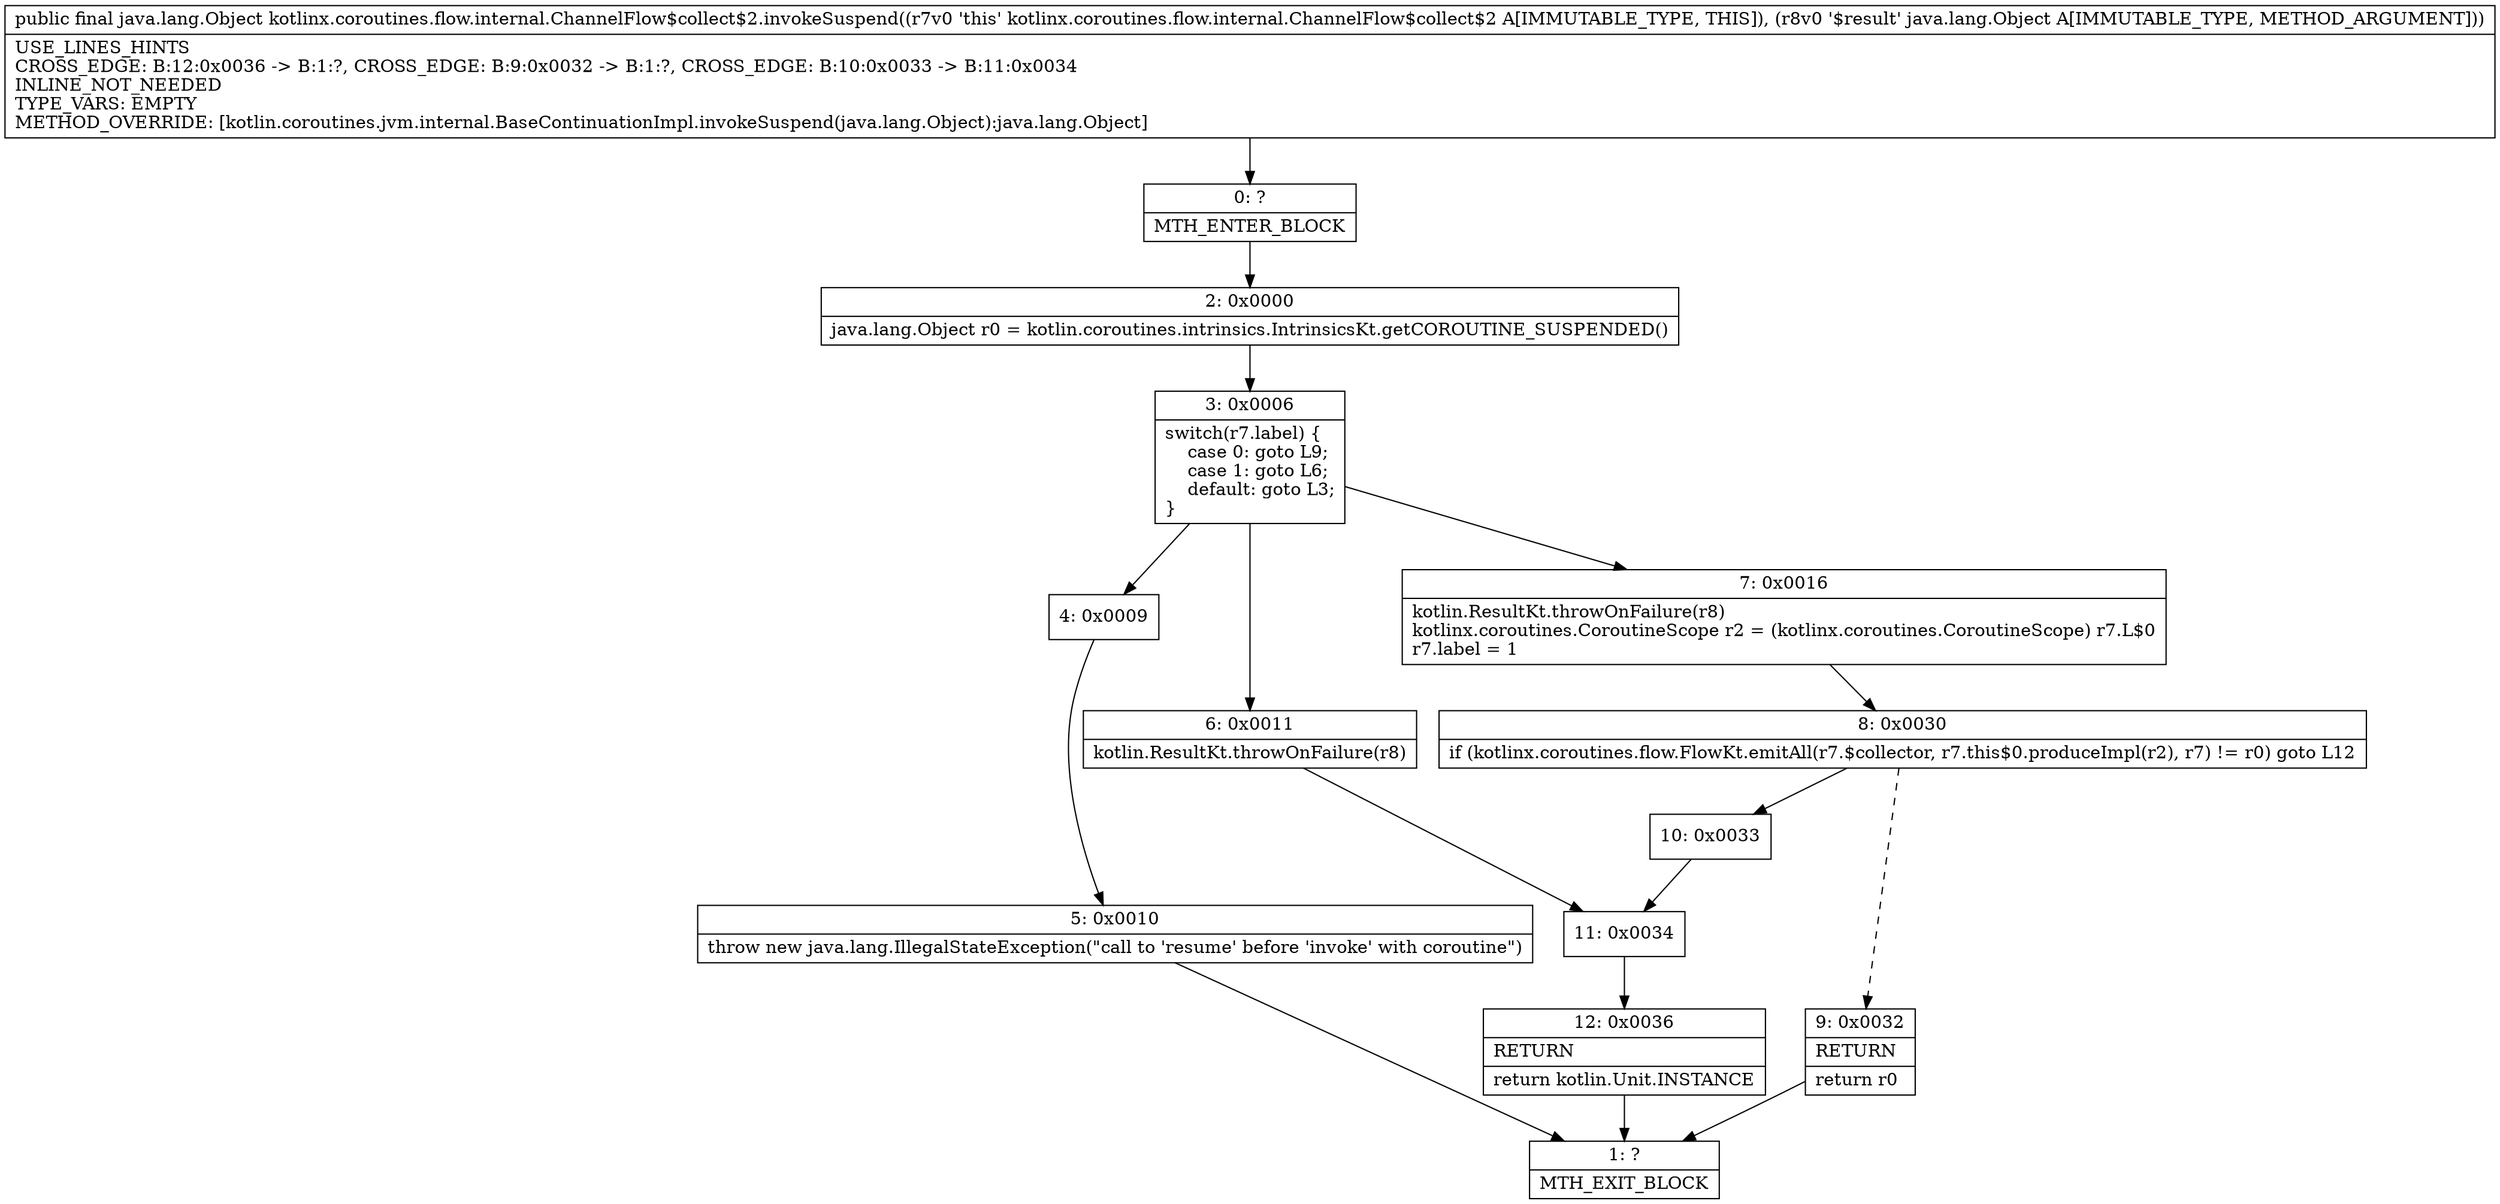 digraph "CFG forkotlinx.coroutines.flow.internal.ChannelFlow$collect$2.invokeSuspend(Ljava\/lang\/Object;)Ljava\/lang\/Object;" {
Node_0 [shape=record,label="{0\:\ ?|MTH_ENTER_BLOCK\l}"];
Node_2 [shape=record,label="{2\:\ 0x0000|java.lang.Object r0 = kotlin.coroutines.intrinsics.IntrinsicsKt.getCOROUTINE_SUSPENDED()\l}"];
Node_3 [shape=record,label="{3\:\ 0x0006|switch(r7.label) \{\l    case 0: goto L9;\l    case 1: goto L6;\l    default: goto L3;\l\}\l}"];
Node_4 [shape=record,label="{4\:\ 0x0009}"];
Node_5 [shape=record,label="{5\:\ 0x0010|throw new java.lang.IllegalStateException(\"call to 'resume' before 'invoke' with coroutine\")\l}"];
Node_1 [shape=record,label="{1\:\ ?|MTH_EXIT_BLOCK\l}"];
Node_6 [shape=record,label="{6\:\ 0x0011|kotlin.ResultKt.throwOnFailure(r8)\l}"];
Node_11 [shape=record,label="{11\:\ 0x0034}"];
Node_12 [shape=record,label="{12\:\ 0x0036|RETURN\l|return kotlin.Unit.INSTANCE\l}"];
Node_7 [shape=record,label="{7\:\ 0x0016|kotlin.ResultKt.throwOnFailure(r8)\lkotlinx.coroutines.CoroutineScope r2 = (kotlinx.coroutines.CoroutineScope) r7.L$0\lr7.label = 1\l}"];
Node_8 [shape=record,label="{8\:\ 0x0030|if (kotlinx.coroutines.flow.FlowKt.emitAll(r7.$collector, r7.this$0.produceImpl(r2), r7) != r0) goto L12\l}"];
Node_9 [shape=record,label="{9\:\ 0x0032|RETURN\l|return r0\l}"];
Node_10 [shape=record,label="{10\:\ 0x0033}"];
MethodNode[shape=record,label="{public final java.lang.Object kotlinx.coroutines.flow.internal.ChannelFlow$collect$2.invokeSuspend((r7v0 'this' kotlinx.coroutines.flow.internal.ChannelFlow$collect$2 A[IMMUTABLE_TYPE, THIS]), (r8v0 '$result' java.lang.Object A[IMMUTABLE_TYPE, METHOD_ARGUMENT]))  | USE_LINES_HINTS\lCROSS_EDGE: B:12:0x0036 \-\> B:1:?, CROSS_EDGE: B:9:0x0032 \-\> B:1:?, CROSS_EDGE: B:10:0x0033 \-\> B:11:0x0034\lINLINE_NOT_NEEDED\lTYPE_VARS: EMPTY\lMETHOD_OVERRIDE: [kotlin.coroutines.jvm.internal.BaseContinuationImpl.invokeSuspend(java.lang.Object):java.lang.Object]\l}"];
MethodNode -> Node_0;Node_0 -> Node_2;
Node_2 -> Node_3;
Node_3 -> Node_4;
Node_3 -> Node_6;
Node_3 -> Node_7;
Node_4 -> Node_5;
Node_5 -> Node_1;
Node_6 -> Node_11;
Node_11 -> Node_12;
Node_12 -> Node_1;
Node_7 -> Node_8;
Node_8 -> Node_9[style=dashed];
Node_8 -> Node_10;
Node_9 -> Node_1;
Node_10 -> Node_11;
}


